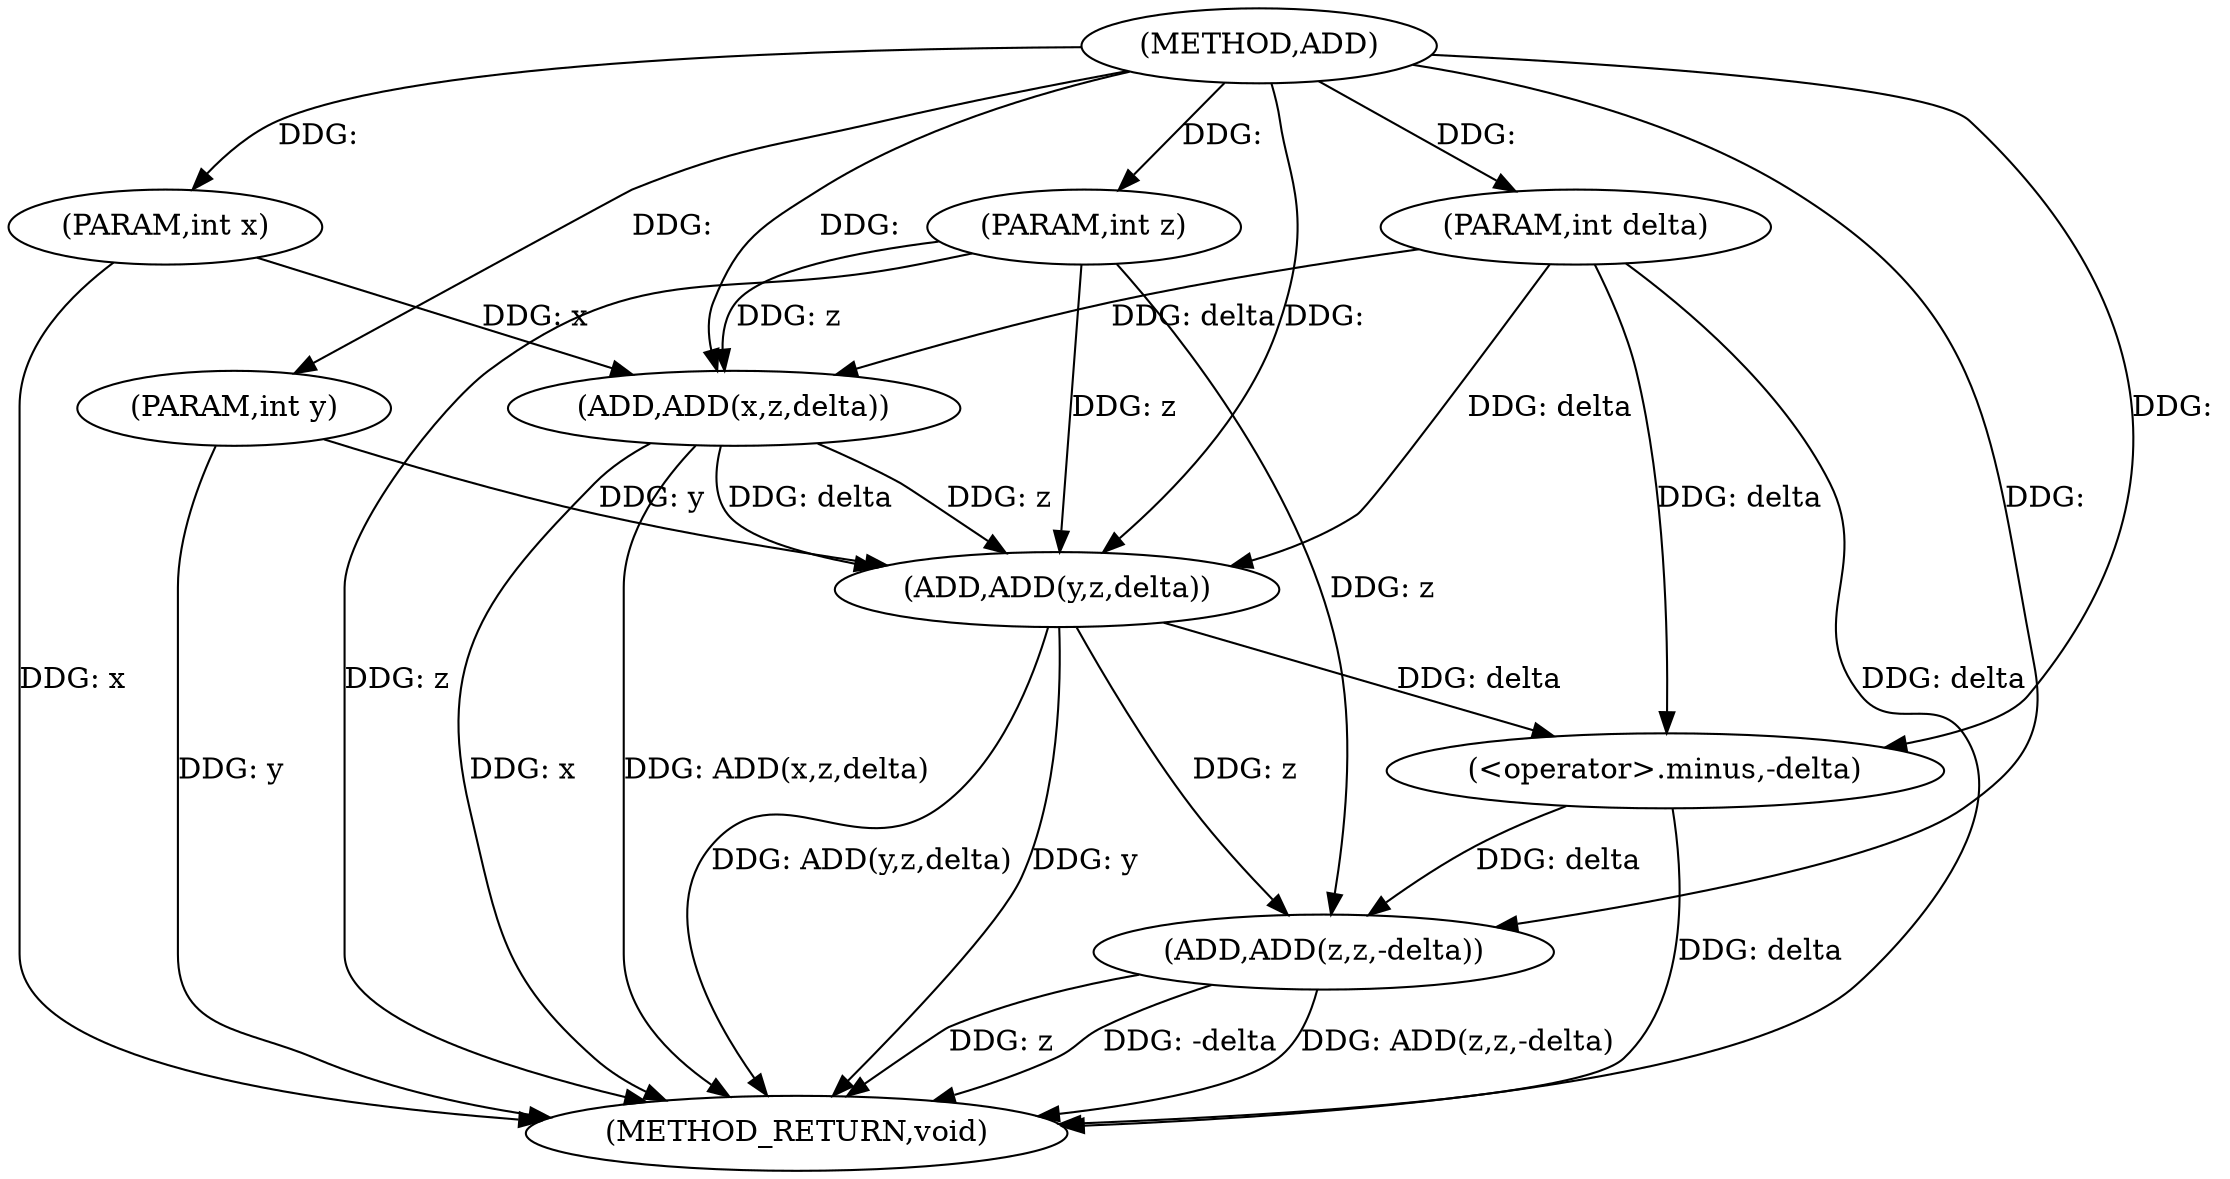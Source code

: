 digraph "ADD" {  
"1000590" [label = "(METHOD,ADD)" ]
"1000611" [label = "(METHOD_RETURN,void)" ]
"1000591" [label = "(PARAM,int x)" ]
"1000592" [label = "(PARAM,int y)" ]
"1000593" [label = "(PARAM,int z)" ]
"1000594" [label = "(PARAM,int delta)" ]
"1000597" [label = "(ADD,ADD(x,z,delta))" ]
"1000602" [label = "(ADD,ADD(y,z,delta))" ]
"1000606" [label = "(ADD,ADD(z,z,-delta))" ]
"1000609" [label = "(<operator>.minus,-delta)" ]
  "1000591" -> "1000611"  [ label = "DDG: x"] 
  "1000592" -> "1000611"  [ label = "DDG: y"] 
  "1000593" -> "1000611"  [ label = "DDG: z"] 
  "1000594" -> "1000611"  [ label = "DDG: delta"] 
  "1000597" -> "1000611"  [ label = "DDG: x"] 
  "1000597" -> "1000611"  [ label = "DDG: ADD(x,z,delta)"] 
  "1000602" -> "1000611"  [ label = "DDG: y"] 
  "1000602" -> "1000611"  [ label = "DDG: ADD(y,z,delta)"] 
  "1000606" -> "1000611"  [ label = "DDG: z"] 
  "1000609" -> "1000611"  [ label = "DDG: delta"] 
  "1000606" -> "1000611"  [ label = "DDG: -delta"] 
  "1000606" -> "1000611"  [ label = "DDG: ADD(z,z,-delta)"] 
  "1000590" -> "1000591"  [ label = "DDG: "] 
  "1000590" -> "1000592"  [ label = "DDG: "] 
  "1000590" -> "1000593"  [ label = "DDG: "] 
  "1000590" -> "1000594"  [ label = "DDG: "] 
  "1000591" -> "1000597"  [ label = "DDG: x"] 
  "1000590" -> "1000597"  [ label = "DDG: "] 
  "1000594" -> "1000597"  [ label = "DDG: delta"] 
  "1000593" -> "1000597"  [ label = "DDG: z"] 
  "1000592" -> "1000602"  [ label = "DDG: y"] 
  "1000590" -> "1000602"  [ label = "DDG: "] 
  "1000597" -> "1000602"  [ label = "DDG: z"] 
  "1000593" -> "1000602"  [ label = "DDG: z"] 
  "1000597" -> "1000602"  [ label = "DDG: delta"] 
  "1000594" -> "1000602"  [ label = "DDG: delta"] 
  "1000602" -> "1000606"  [ label = "DDG: z"] 
  "1000593" -> "1000606"  [ label = "DDG: z"] 
  "1000590" -> "1000606"  [ label = "DDG: "] 
  "1000609" -> "1000606"  [ label = "DDG: delta"] 
  "1000602" -> "1000609"  [ label = "DDG: delta"] 
  "1000594" -> "1000609"  [ label = "DDG: delta"] 
  "1000590" -> "1000609"  [ label = "DDG: "] 
}
